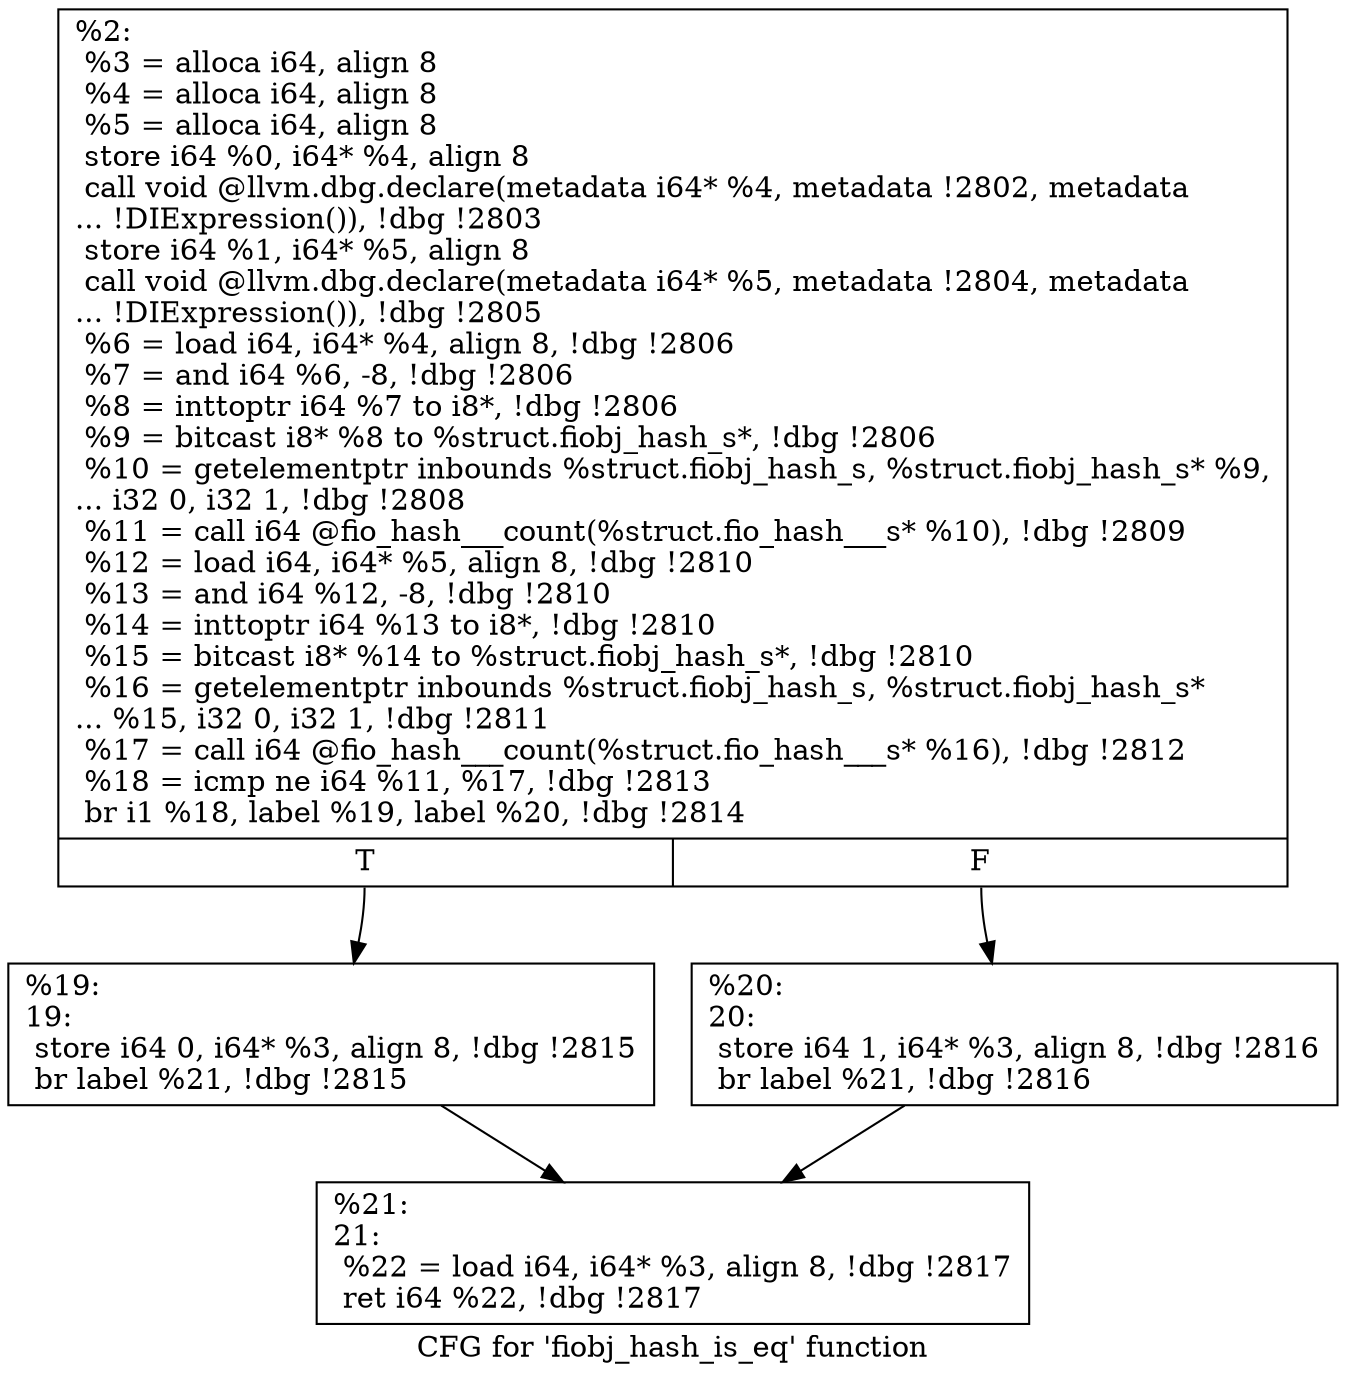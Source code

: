 digraph "CFG for 'fiobj_hash_is_eq' function" {
	label="CFG for 'fiobj_hash_is_eq' function";

	Node0x556851e242b0 [shape=record,label="{%2:\l  %3 = alloca i64, align 8\l  %4 = alloca i64, align 8\l  %5 = alloca i64, align 8\l  store i64 %0, i64* %4, align 8\l  call void @llvm.dbg.declare(metadata i64* %4, metadata !2802, metadata\l... !DIExpression()), !dbg !2803\l  store i64 %1, i64* %5, align 8\l  call void @llvm.dbg.declare(metadata i64* %5, metadata !2804, metadata\l... !DIExpression()), !dbg !2805\l  %6 = load i64, i64* %4, align 8, !dbg !2806\l  %7 = and i64 %6, -8, !dbg !2806\l  %8 = inttoptr i64 %7 to i8*, !dbg !2806\l  %9 = bitcast i8* %8 to %struct.fiobj_hash_s*, !dbg !2806\l  %10 = getelementptr inbounds %struct.fiobj_hash_s, %struct.fiobj_hash_s* %9,\l... i32 0, i32 1, !dbg !2808\l  %11 = call i64 @fio_hash___count(%struct.fio_hash___s* %10), !dbg !2809\l  %12 = load i64, i64* %5, align 8, !dbg !2810\l  %13 = and i64 %12, -8, !dbg !2810\l  %14 = inttoptr i64 %13 to i8*, !dbg !2810\l  %15 = bitcast i8* %14 to %struct.fiobj_hash_s*, !dbg !2810\l  %16 = getelementptr inbounds %struct.fiobj_hash_s, %struct.fiobj_hash_s*\l... %15, i32 0, i32 1, !dbg !2811\l  %17 = call i64 @fio_hash___count(%struct.fio_hash___s* %16), !dbg !2812\l  %18 = icmp ne i64 %11, %17, !dbg !2813\l  br i1 %18, label %19, label %20, !dbg !2814\l|{<s0>T|<s1>F}}"];
	Node0x556851e242b0:s0 -> Node0x556851e24a60;
	Node0x556851e242b0:s1 -> Node0x556851e24ab0;
	Node0x556851e24a60 [shape=record,label="{%19:\l19:                                               \l  store i64 0, i64* %3, align 8, !dbg !2815\l  br label %21, !dbg !2815\l}"];
	Node0x556851e24a60 -> Node0x556851e24b00;
	Node0x556851e24ab0 [shape=record,label="{%20:\l20:                                               \l  store i64 1, i64* %3, align 8, !dbg !2816\l  br label %21, !dbg !2816\l}"];
	Node0x556851e24ab0 -> Node0x556851e24b00;
	Node0x556851e24b00 [shape=record,label="{%21:\l21:                                               \l  %22 = load i64, i64* %3, align 8, !dbg !2817\l  ret i64 %22, !dbg !2817\l}"];
}
